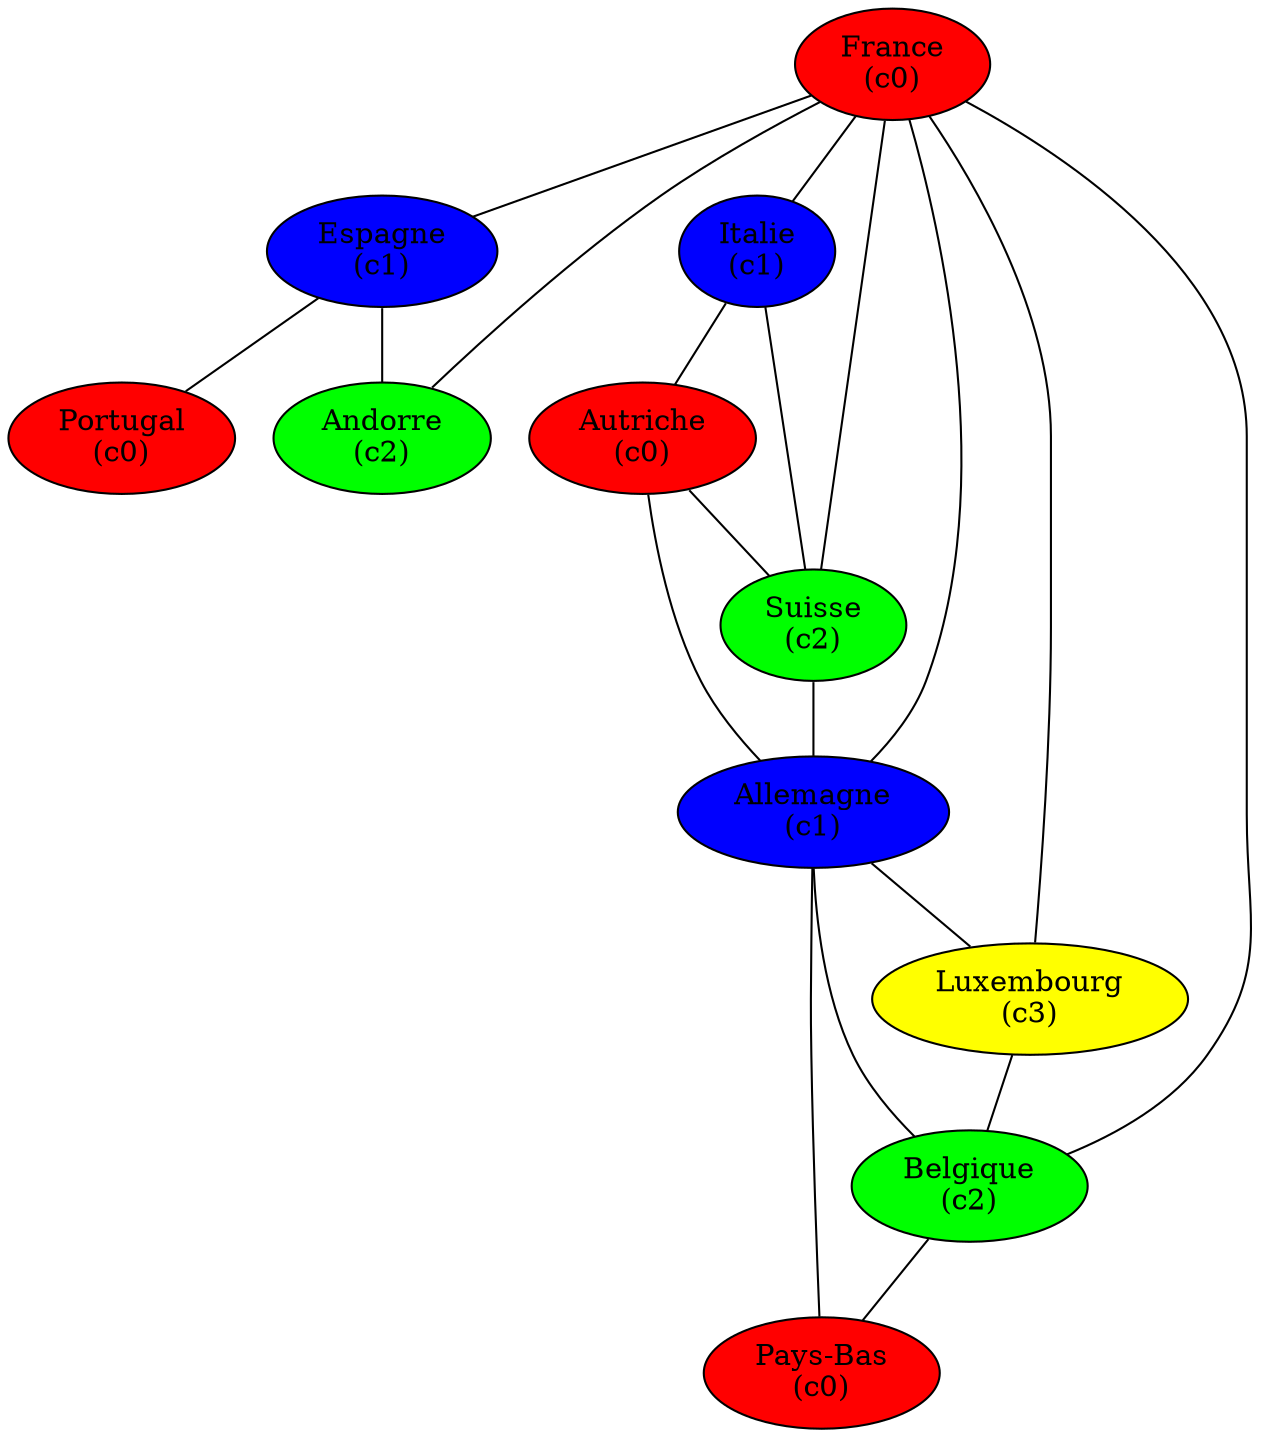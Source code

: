 graph G {
    node [style=filled];
    0 [fillcolor=red, label="France\n(c0)"];
    1 [fillcolor=blue, label="Espagne\n(c1)"];
    2 [fillcolor=red, label="Portugal\n(c0)"];
    3 [fillcolor=green, label="Andorre\n(c2)"];
    4 [fillcolor=blue, label="Italie\n(c1)"];
    5 [fillcolor=red, label="Autriche\n(c0)"];
    6 [fillcolor=green, label="Suisse\n(c2)"];
    7 [fillcolor=blue, label="Allemagne\n(c1)"];
    8 [fillcolor=yellow, label="Luxembourg\n(c3)"];
    9 [fillcolor=green, label="Belgique\n(c2)"];
    10 [fillcolor=red, label="Pays-Bas\n(c0)"];
    0 -- 1;
    0 -- 3;
    0 -- 4;
    0 -- 6;
    0 -- 7;
    0 -- 8;
    0 -- 9;
    1 -- 2;
    1 -- 3;
    4 -- 5;
    4 -- 6;
    5 -- 6;
    5 -- 7;
    6 -- 7;
    7 -- 8;
    7 -- 9;
    7 -- 10;
    8 -- 9;
    9 -- 10;
}
